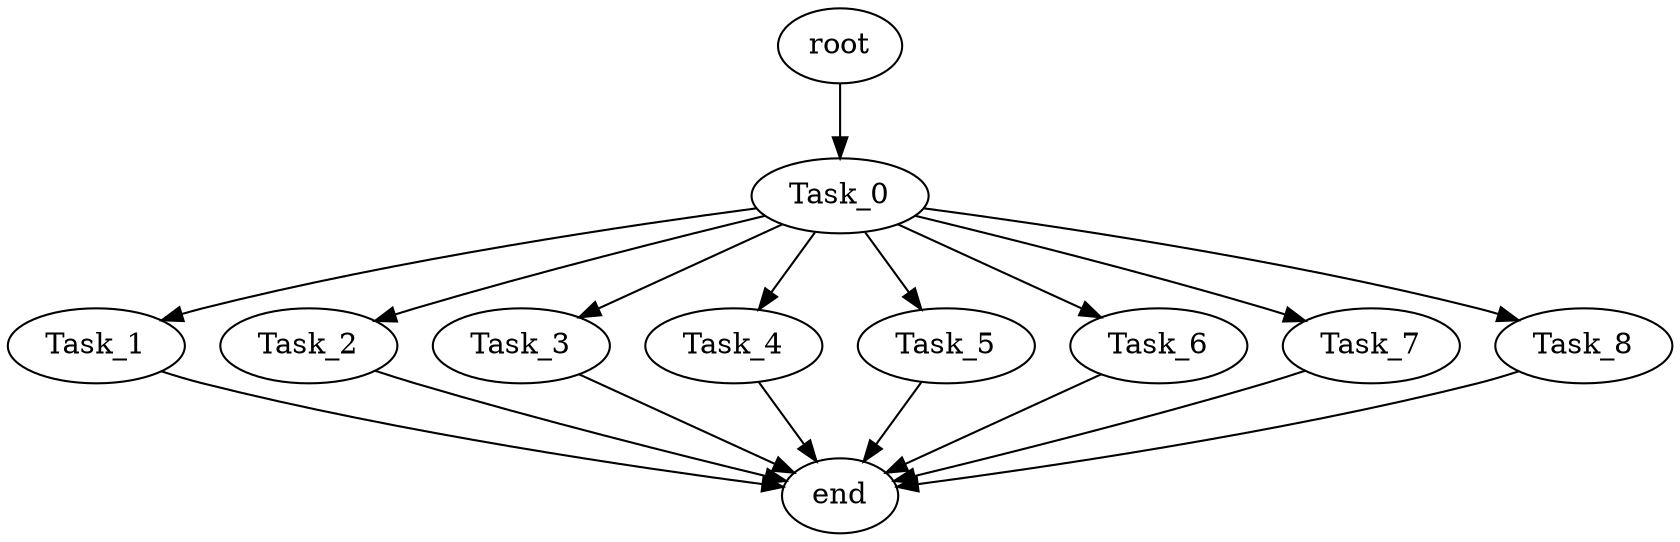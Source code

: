 digraph Distribution {
    root    [size=2]; 
    Task_0  [size=1000000000];
    Task_1  [size=1000000000];
    Task_2  [size=1000000000];
    Task_3  [size=1000000000];
    Task_4  [size=1000000000];
    Task_5  [size=1000000000];
    Task_6  [size=1000000000];
    Task_7  [size=1000000000];
    Task_8  [size=1000000000];
    end     [size=2];

    // Not considered for execution but required.
    root -> Task_0   [size=2];
    
    Task_0 -> Task_1  [size=2000000000];
    Task_0 -> Task_2  [size=2000000000];
    Task_0 -> Task_3  [size=2000000000];
    Task_0 -> Task_4  [size=2000000000];
    Task_0 -> Task_5  [size=2000000000];
    Task_0 -> Task_6  [size=2000000000];
    Task_0 -> Task_7  [size=2000000000];
    Task_0 -> Task_8  [size=2000000000];

    // Not considered for execution but required.
    Task_1 -> end    [size=2];
    Task_2 -> end    [size=2];
    Task_3 -> end    [size=2];
    Task_4 -> end    [size=2];
    Task_5 -> end    [size=2];
    Task_6 -> end    [size=2];
    Task_7 -> end    [size=2];
    Task_8 -> end    [size=2];
}
